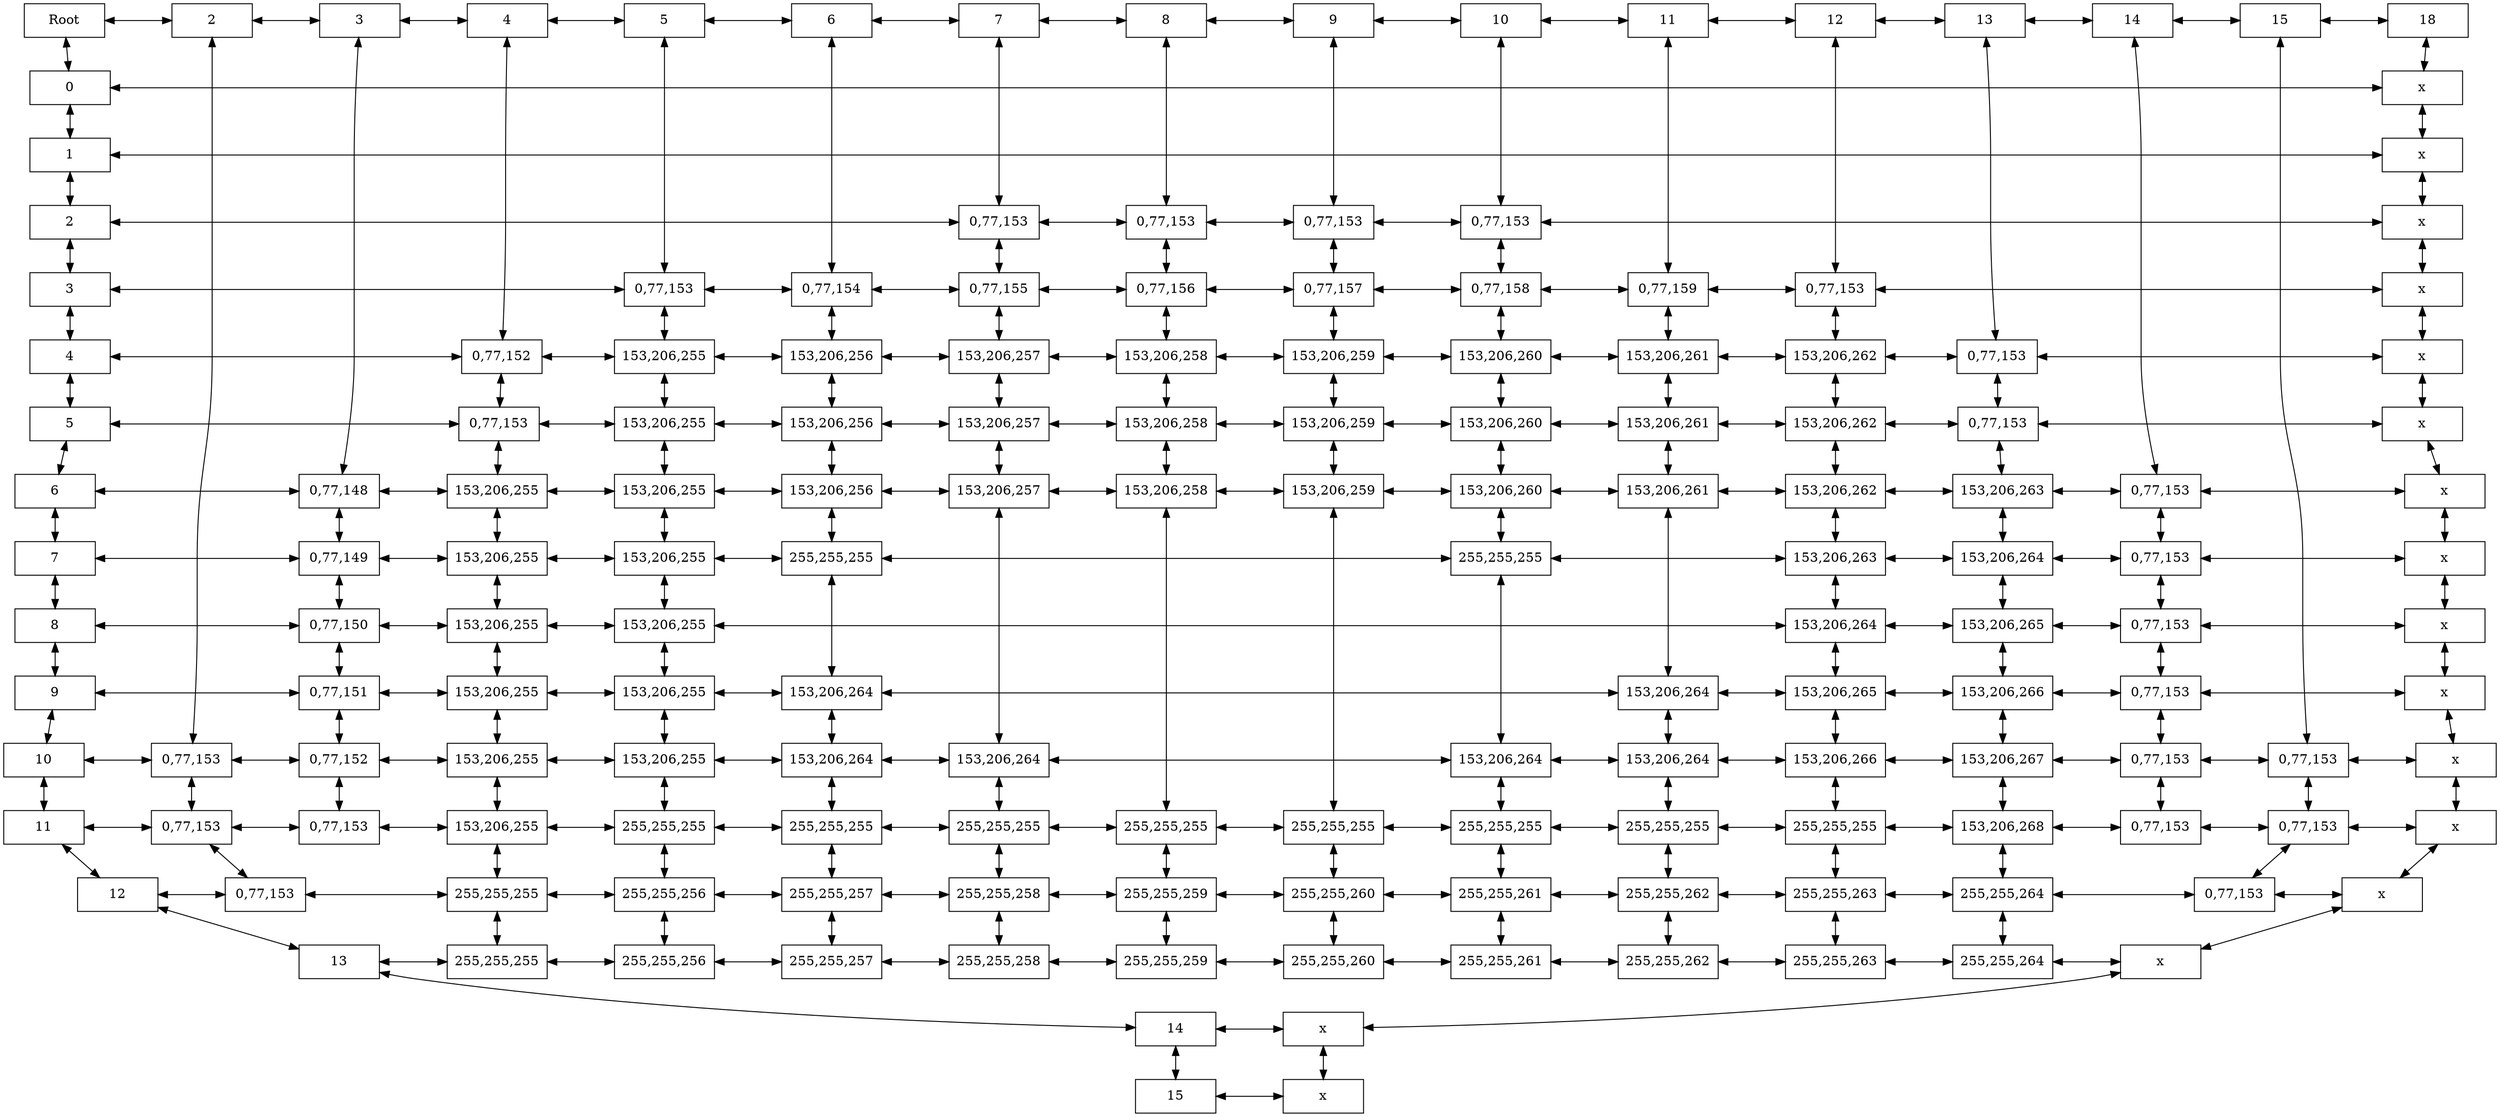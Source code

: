 digraph {
node [shape = rectangle, height=0.5, width=1.2];
graph [nodesep = 1];
rankdir=TB;
"-1--1"[label="Root"];
"-1-0"[label="0"];
"-1-1"[label="1"];
"-1-2"[label="2"];
"-1-3"[label="3"];
"-1-4"[label="4"];
"-1-5"[label="5"];
"-1-6"[label="6"];
"-1-7"[label="7"];
"-1-8"[label="8"];
"-1-9"[label="9"];
"-1-10"[label="10"];
"-1-11"[label="11"];
"-1-12"[label="12"];
"-1-13"[label="13"];
"-1-14"[label="14"];
"-1-15"[label="15"];
"2--1"[label="2"];
"2-10"[label="0,77,153"];
"2-11"[label="0,77,153"];
"2-12"[label="0,77,153"];
"3--1"[label="3"];
"3-6"[label="0,77,148"];
"3-7"[label="0,77,149"];
"3-8"[label="0,77,150"];
"3-9"[label="0,77,151"];
"3-10"[label="0,77,152"];
"3-11"[label="0,77,153"];
"4--1"[label="4"];
"4-4"[label="0,77,152"];
"4-5"[label="0,77,153"];
"4-6"[label="153,206,255"];
"4-7"[label="153,206,255"];
"4-8"[label="153,206,255"];
"4-9"[label="153,206,255"];
"4-10"[label="153,206,255"];
"4-11"[label="153,206,255"];
"4-12"[label="255,255,255"];
"4-13"[label="255,255,255"];
"5--1"[label="5"];
"5-3"[label="0,77,153"];
"5-4"[label="153,206,255"];
"5-5"[label="153,206,255"];
"5-6"[label="153,206,255"];
"5-7"[label="153,206,255"];
"5-8"[label="153,206,255"];
"5-9"[label="153,206,255"];
"5-10"[label="153,206,255"];
"5-11"[label="255,255,255"];
"5-12"[label="255,255,256"];
"5-13"[label="255,255,256"];
"6--1"[label="6"];
"6-3"[label="0,77,154"];
"6-4"[label="153,206,256"];
"6-5"[label="153,206,256"];
"6-6"[label="153,206,256"];
"6-7"[label="255,255,255"];
"6-9"[label="153,206,264"];
"6-10"[label="153,206,264"];
"6-11"[label="255,255,255"];
"6-12"[label="255,255,257"];
"6-13"[label="255,255,257"];
"7--1"[label="7"];
"7-2"[label="0,77,153"];
"7-3"[label="0,77,155"];
"7-4"[label="153,206,257"];
"7-5"[label="153,206,257"];
"7-6"[label="153,206,257"];
"7-10"[label="153,206,264"];
"7-11"[label="255,255,255"];
"7-12"[label="255,255,258"];
"7-13"[label="255,255,258"];
"8--1"[label="8"];
"8-2"[label="0,77,153"];
"8-3"[label="0,77,156"];
"8-4"[label="153,206,258"];
"8-5"[label="153,206,258"];
"8-6"[label="153,206,258"];
"8-11"[label="255,255,255"];
"8-12"[label="255,255,259"];
"8-13"[label="255,255,259"];
"9--1"[label="9"];
"9-2"[label="0,77,153"];
"9-3"[label="0,77,157"];
"9-4"[label="153,206,259"];
"9-5"[label="153,206,259"];
"9-6"[label="153,206,259"];
"9-11"[label="255,255,255"];
"9-12"[label="255,255,260"];
"9-13"[label="255,255,260"];
"10--1"[label="10"];
"10-2"[label="0,77,153"];
"10-3"[label="0,77,158"];
"10-4"[label="153,206,260"];
"10-5"[label="153,206,260"];
"10-6"[label="153,206,260"];
"10-7"[label="255,255,255"];
"10-10"[label="153,206,264"];
"10-11"[label="255,255,255"];
"10-12"[label="255,255,261"];
"10-13"[label="255,255,261"];
"11--1"[label="11"];
"11-3"[label="0,77,159"];
"11-4"[label="153,206,261"];
"11-5"[label="153,206,261"];
"11-6"[label="153,206,261"];
"11-9"[label="153,206,264"];
"11-10"[label="153,206,264"];
"11-11"[label="255,255,255"];
"11-12"[label="255,255,262"];
"11-13"[label="255,255,262"];
"12--1"[label="12"];
"12-3"[label="0,77,153"];
"12-4"[label="153,206,262"];
"12-5"[label="153,206,262"];
"12-6"[label="153,206,262"];
"12-7"[label="153,206,263"];
"12-8"[label="153,206,264"];
"12-9"[label="153,206,265"];
"12-10"[label="153,206,266"];
"12-11"[label="255,255,255"];
"12-12"[label="255,255,263"];
"12-13"[label="255,255,263"];
"13--1"[label="13"];
"13-4"[label="0,77,153"];
"13-5"[label="0,77,153"];
"13-6"[label="153,206,263"];
"13-7"[label="153,206,264"];
"13-8"[label="153,206,265"];
"13-9"[label="153,206,266"];
"13-10"[label="153,206,267"];
"13-11"[label="153,206,268"];
"13-12"[label="255,255,264"];
"13-13"[label="255,255,264"];
"14--1"[label="14"];
"14-6"[label="0,77,153"];
"14-7"[label="0,77,153"];
"14-8"[label="0,77,153"];
"14-9"[label="0,77,153"];
"14-10"[label="0,77,153"];
"14-11"[label="0,77,153"];
"15--1"[label="15"];
"15-10"[label="0,77,153"];
"15-11"[label="0,77,153"];
"15-12"[label="0,77,153"];
"18--1"[label="18"];
"18-0"[label="x"];
"18-1"[label="x"];
"18-2"[label="x"];
"18-3"[label="x"];
"18-4"[label="x"];
"18-5"[label="x"];
"18-6"[label="x"];
"18-7"[label="x"];
"18-8"[label="x"];
"18-9"[label="x"];
"18-10"[label="x"];
"18-11"[label="x"];
"18-12"[label="x"];
"18-13"[label="x"];
"18-14"[label="x"];
"18-15"[label="x"];
"-1--1"->"2--1"[dir=both];
"-1--1"->"-1-0"[dir=both];
"-1-0"->"18-0"[dir=both];
"-1-0"->"-1-1"[dir=both];
"-1-1"->"18-1"[dir=both];
"-1-1"->"-1-2"[dir=both];
"-1-2"->"7-2"[dir=both];
"-1-2"->"-1-3"[dir=both];
"-1-3"->"5-3"[dir=both];
"-1-3"->"-1-4"[dir=both];
"-1-4"->"4-4"[dir=both];
"-1-4"->"-1-5"[dir=both];
"-1-5"->"4-5"[dir=both];
"-1-5"->"-1-6"[dir=both];
"-1-6"->"3-6"[dir=both];
"-1-6"->"-1-7"[dir=both];
"-1-7"->"3-7"[dir=both];
"-1-7"->"-1-8"[dir=both];
"-1-8"->"3-8"[dir=both];
"-1-8"->"-1-9"[dir=both];
"-1-9"->"3-9"[dir=both];
"-1-9"->"-1-10"[dir=both];
"-1-10"->"2-10"[dir=both];
"-1-10"->"-1-11"[dir=both];
"-1-11"->"2-11"[dir=both];
"-1-11"->"-1-12"[dir=both];
"-1-12"->"2-12"[dir=both];
"-1-12"->"-1-13"[dir=both];
"-1-13"->"4-13"[dir=both];
"-1-13"->"-1-14"[dir=both];
"-1-14"->"18-14"[dir=both];
"-1-14"->"-1-15"[dir=both];
"-1-15"->"18-15"[dir=both];
"2--1"->"3--1"[dir=both];
"2--1"->"2-10"[dir=both];
"2-10"->"3-10"[dir=both];
"2-10"->"2-11"[dir=both];
"2-11"->"3-11"[dir=both];
"2-11"->"2-12"[dir=both];
"2-12"->"4-12"[dir=both];
"3--1"->"4--1"[dir=both];
"3--1"->"3-6"[dir=both];
"3-6"->"4-6"[dir=both];
"3-6"->"3-7"[dir=both];
"3-7"->"4-7"[dir=both];
"3-7"->"3-8"[dir=both];
"3-8"->"4-8"[dir=both];
"3-8"->"3-9"[dir=both];
"3-9"->"4-9"[dir=both];
"3-9"->"3-10"[dir=both];
"3-10"->"4-10"[dir=both];
"3-10"->"3-11"[dir=both];
"3-11"->"4-11"[dir=both];
"4--1"->"5--1"[dir=both];
"4--1"->"4-4"[dir=both];
"4-4"->"5-4"[dir=both];
"4-4"->"4-5"[dir=both];
"4-5"->"5-5"[dir=both];
"4-5"->"4-6"[dir=both];
"4-6"->"5-6"[dir=both];
"4-6"->"4-7"[dir=both];
"4-7"->"5-7"[dir=both];
"4-7"->"4-8"[dir=both];
"4-8"->"5-8"[dir=both];
"4-8"->"4-9"[dir=both];
"4-9"->"5-9"[dir=both];
"4-9"->"4-10"[dir=both];
"4-10"->"5-10"[dir=both];
"4-10"->"4-11"[dir=both];
"4-11"->"5-11"[dir=both];
"4-11"->"4-12"[dir=both];
"4-12"->"5-12"[dir=both];
"4-12"->"4-13"[dir=both];
"4-13"->"5-13"[dir=both];
"5--1"->"6--1"[dir=both];
"5--1"->"5-3"[dir=both];
"5-3"->"6-3"[dir=both];
"5-3"->"5-4"[dir=both];
"5-4"->"6-4"[dir=both];
"5-4"->"5-5"[dir=both];
"5-5"->"6-5"[dir=both];
"5-5"->"5-6"[dir=both];
"5-6"->"6-6"[dir=both];
"5-6"->"5-7"[dir=both];
"5-7"->"6-7"[dir=both];
"5-7"->"5-8"[dir=both];
"5-8"->"12-8"[dir=both];
"5-8"->"5-9"[dir=both];
"5-9"->"6-9"[dir=both];
"5-9"->"5-10"[dir=both];
"5-10"->"6-10"[dir=both];
"5-10"->"5-11"[dir=both];
"5-11"->"6-11"[dir=both];
"5-11"->"5-12"[dir=both];
"5-12"->"6-12"[dir=both];
"5-12"->"5-13"[dir=both];
"5-13"->"6-13"[dir=both];
"6--1"->"7--1"[dir=both];
"6--1"->"6-3"[dir=both];
"6-3"->"7-3"[dir=both];
"6-3"->"6-4"[dir=both];
"6-4"->"7-4"[dir=both];
"6-4"->"6-5"[dir=both];
"6-5"->"7-5"[dir=both];
"6-5"->"6-6"[dir=both];
"6-6"->"7-6"[dir=both];
"6-6"->"6-7"[dir=both];
"6-7"->"10-7"[dir=both];
"6-7"->"6-9"[dir=both];
"6-9"->"11-9"[dir=both];
"6-9"->"6-10"[dir=both];
"6-10"->"7-10"[dir=both];
"6-10"->"6-11"[dir=both];
"6-11"->"7-11"[dir=both];
"6-11"->"6-12"[dir=both];
"6-12"->"7-12"[dir=both];
"6-12"->"6-13"[dir=both];
"6-13"->"7-13"[dir=both];
"7--1"->"8--1"[dir=both];
"7--1"->"7-2"[dir=both];
"7-2"->"8-2"[dir=both];
"7-2"->"7-3"[dir=both];
"7-3"->"8-3"[dir=both];
"7-3"->"7-4"[dir=both];
"7-4"->"8-4"[dir=both];
"7-4"->"7-5"[dir=both];
"7-5"->"8-5"[dir=both];
"7-5"->"7-6"[dir=both];
"7-6"->"8-6"[dir=both];
"7-6"->"7-10"[dir=both];
"7-10"->"10-10"[dir=both];
"7-10"->"7-11"[dir=both];
"7-11"->"8-11"[dir=both];
"7-11"->"7-12"[dir=both];
"7-12"->"8-12"[dir=both];
"7-12"->"7-13"[dir=both];
"7-13"->"8-13"[dir=both];
"8--1"->"9--1"[dir=both];
"8--1"->"8-2"[dir=both];
"8-2"->"9-2"[dir=both];
"8-2"->"8-3"[dir=both];
"8-3"->"9-3"[dir=both];
"8-3"->"8-4"[dir=both];
"8-4"->"9-4"[dir=both];
"8-4"->"8-5"[dir=both];
"8-5"->"9-5"[dir=both];
"8-5"->"8-6"[dir=both];
"8-6"->"9-6"[dir=both];
"8-6"->"8-11"[dir=both];
"8-11"->"9-11"[dir=both];
"8-11"->"8-12"[dir=both];
"8-12"->"9-12"[dir=both];
"8-12"->"8-13"[dir=both];
"8-13"->"9-13"[dir=both];
"9--1"->"10--1"[dir=both];
"9--1"->"9-2"[dir=both];
"9-2"->"10-2"[dir=both];
"9-2"->"9-3"[dir=both];
"9-3"->"10-3"[dir=both];
"9-3"->"9-4"[dir=both];
"9-4"->"10-4"[dir=both];
"9-4"->"9-5"[dir=both];
"9-5"->"10-5"[dir=both];
"9-5"->"9-6"[dir=both];
"9-6"->"10-6"[dir=both];
"9-6"->"9-11"[dir=both];
"9-11"->"10-11"[dir=both];
"9-11"->"9-12"[dir=both];
"9-12"->"10-12"[dir=both];
"9-12"->"9-13"[dir=both];
"9-13"->"10-13"[dir=both];
"10--1"->"11--1"[dir=both];
"10--1"->"10-2"[dir=both];
"10-2"->"18-2"[dir=both];
"10-2"->"10-3"[dir=both];
"10-3"->"11-3"[dir=both];
"10-3"->"10-4"[dir=both];
"10-4"->"11-4"[dir=both];
"10-4"->"10-5"[dir=both];
"10-5"->"11-5"[dir=both];
"10-5"->"10-6"[dir=both];
"10-6"->"11-6"[dir=both];
"10-6"->"10-7"[dir=both];
"10-7"->"12-7"[dir=both];
"10-7"->"10-10"[dir=both];
"10-10"->"11-10"[dir=both];
"10-10"->"10-11"[dir=both];
"10-11"->"11-11"[dir=both];
"10-11"->"10-12"[dir=both];
"10-12"->"11-12"[dir=both];
"10-12"->"10-13"[dir=both];
"10-13"->"11-13"[dir=both];
"11--1"->"12--1"[dir=both];
"11--1"->"11-3"[dir=both];
"11-3"->"12-3"[dir=both];
"11-3"->"11-4"[dir=both];
"11-4"->"12-4"[dir=both];
"11-4"->"11-5"[dir=both];
"11-5"->"12-5"[dir=both];
"11-5"->"11-6"[dir=both];
"11-6"->"12-6"[dir=both];
"11-6"->"11-9"[dir=both];
"11-9"->"12-9"[dir=both];
"11-9"->"11-10"[dir=both];
"11-10"->"12-10"[dir=both];
"11-10"->"11-11"[dir=both];
"11-11"->"12-11"[dir=both];
"11-11"->"11-12"[dir=both];
"11-12"->"12-12"[dir=both];
"11-12"->"11-13"[dir=both];
"11-13"->"12-13"[dir=both];
"12--1"->"13--1"[dir=both];
"12--1"->"12-3"[dir=both];
"12-3"->"18-3"[dir=both];
"12-3"->"12-4"[dir=both];
"12-4"->"13-4"[dir=both];
"12-4"->"12-5"[dir=both];
"12-5"->"13-5"[dir=both];
"12-5"->"12-6"[dir=both];
"12-6"->"13-6"[dir=both];
"12-6"->"12-7"[dir=both];
"12-7"->"13-7"[dir=both];
"12-7"->"12-8"[dir=both];
"12-8"->"13-8"[dir=both];
"12-8"->"12-9"[dir=both];
"12-9"->"13-9"[dir=both];
"12-9"->"12-10"[dir=both];
"12-10"->"13-10"[dir=both];
"12-10"->"12-11"[dir=both];
"12-11"->"13-11"[dir=both];
"12-11"->"12-12"[dir=both];
"12-12"->"13-12"[dir=both];
"12-12"->"12-13"[dir=both];
"12-13"->"13-13"[dir=both];
"13--1"->"14--1"[dir=both];
"13--1"->"13-4"[dir=both];
"13-4"->"18-4"[dir=both];
"13-4"->"13-5"[dir=both];
"13-5"->"18-5"[dir=both];
"13-5"->"13-6"[dir=both];
"13-6"->"14-6"[dir=both];
"13-6"->"13-7"[dir=both];
"13-7"->"14-7"[dir=both];
"13-7"->"13-8"[dir=both];
"13-8"->"14-8"[dir=both];
"13-8"->"13-9"[dir=both];
"13-9"->"14-9"[dir=both];
"13-9"->"13-10"[dir=both];
"13-10"->"14-10"[dir=both];
"13-10"->"13-11"[dir=both];
"13-11"->"14-11"[dir=both];
"13-11"->"13-12"[dir=both];
"13-12"->"15-12"[dir=both];
"13-12"->"13-13"[dir=both];
"13-13"->"18-13"[dir=both];
"14--1"->"15--1"[dir=both];
"14--1"->"14-6"[dir=both];
"14-6"->"18-6"[dir=both];
"14-6"->"14-7"[dir=both];
"14-7"->"18-7"[dir=both];
"14-7"->"14-8"[dir=both];
"14-8"->"18-8"[dir=both];
"14-8"->"14-9"[dir=both];
"14-9"->"18-9"[dir=both];
"14-9"->"14-10"[dir=both];
"14-10"->"15-10"[dir=both];
"14-10"->"14-11"[dir=both];
"14-11"->"15-11"[dir=both];
"15--1"->"18--1"[dir=both];
"15--1"->"15-10"[dir=both];
"15-10"->"18-10"[dir=both];
"15-10"->"15-11"[dir=both];
"15-11"->"18-11"[dir=both];
"15-11"->"15-12"[dir=both];
"15-12"->"18-12"[dir=both];
"18--1"->"18-0"[dir=both];
"18-0"->"18-1"[dir=both];
"18-1"->"18-2"[dir=both];
"18-2"->"18-3"[dir=both];
"18-3"->"18-4"[dir=both];
"18-4"->"18-5"[dir=both];
"18-5"->"18-6"[dir=both];
"18-6"->"18-7"[dir=both];
"18-7"->"18-8"[dir=both];
"18-8"->"18-9"[dir=both];
"18-9"->"18-10"[dir=both];
"18-10"->"18-11"[dir=both];
"18-11"->"18-12"[dir=both];
"18-12"->"18-13"[dir=both];
"18-13"->"18-14"[dir=both];
"18-14"->"18-15"[dir=both];
{ rank=same; "-1--1" "2--1" "3--1" "4--1" "5--1" "6--1" "7--1" "8--1" "9--1" "10--1" "11--1" "12--1" "13--1" "14--1" "15--1" "18--1" };
{ rank=same; "-1-0" "18-0" };
{ rank=same; "-1-1" "18-1" };
{ rank=same; "-1-2" "7-2" "8-2" "9-2" "10-2" "18-2" };
{ rank=same; "-1-3" "5-3" "6-3" "7-3" "8-3" "9-3" "10-3" "11-3" "12-3" "18-3" };
{ rank=same; "-1-4" "4-4" "5-4" "6-4" "7-4" "8-4" "9-4" "10-4" "11-4" "12-4" "13-4" "18-4" };
{ rank=same; "-1-5" "4-5" "5-5" "6-5" "7-5" "8-5" "9-5" "10-5" "11-5" "12-5" "13-5" "18-5" };
{ rank=same; "-1-6" "3-6" "4-6" "5-6" "6-6" "7-6" "8-6" "9-6" "10-6" "11-6" "12-6" "13-6" "14-6" "18-6" };
{ rank=same; "-1-7" "3-7" "4-7" "5-7" "6-7" "10-7" "12-7" "13-7" "14-7" "18-7" };
{ rank=same; "-1-8" "3-8" "4-8" "5-8" "12-8" "13-8" "14-8" "18-8" };
{ rank=same; "-1-9" "3-9" "4-9" "5-9" "6-9" "11-9" "12-9" "13-9" "14-9" "18-9" };
{ rank=same; "-1-10" "2-10" "3-10" "4-10" "5-10" "6-10" "7-10" "10-10" "11-10" "12-10" "13-10" "14-10" "15-10" "18-10" };
{ rank=same; "-1-11" "2-11" "3-11" "4-11" "5-11" "6-11" "7-11" "8-11" "9-11" "10-11" "11-11" "12-11" "13-11" "14-11" "15-11" "18-11" };
{ rank=same; "-1-12" "2-12" "4-12" "5-12" "6-12" "7-12" "8-12" "9-12" "10-12" "11-12" "12-12" "13-12" "15-12" "18-12" };
{ rank=same; "-1-13" "4-13" "5-13" "6-13" "7-13" "8-13" "9-13" "10-13" "11-13" "12-13" "13-13" "18-13" };
{ rank=same; "-1-14" "18-14" };
{ rank=same; "-1-15" "18-15" };
}